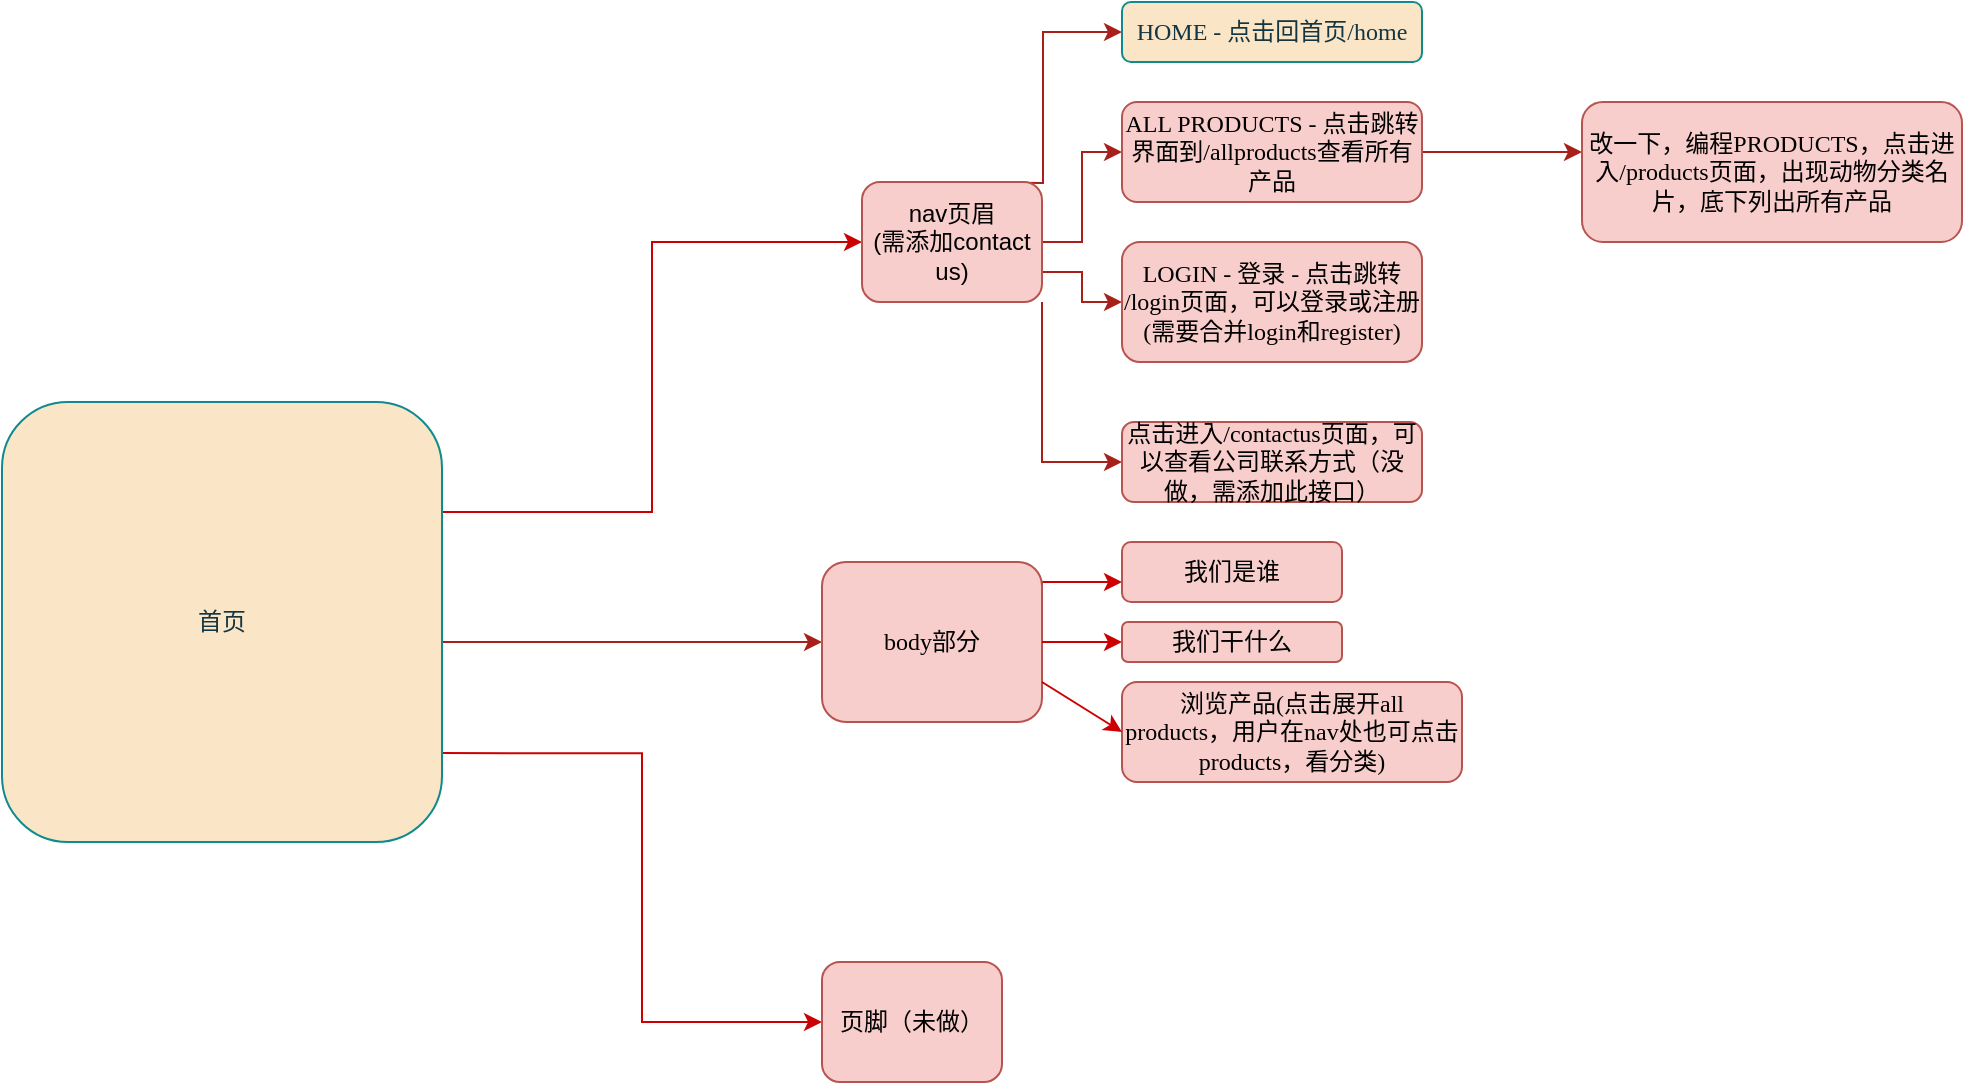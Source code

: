 <mxfile version="21.6.6" type="github">
  <diagram name="Page-1" id="c7558073-3199-34d8-9f00-42111426c3f3">
    <mxGraphModel dx="1050" dy="558" grid="1" gridSize="10" guides="1" tooltips="1" connect="1" arrows="1" fold="1" page="1" pageScale="1" pageWidth="4681" pageHeight="3300" background="none" math="0" shadow="0">
      <root>
        <mxCell id="0" />
        <mxCell id="1" parent="0" />
        <mxCell id="UM6l9qqfgjZKKdTovxeB-113" value="" style="edgeStyle=orthogonalEdgeStyle;rounded=0;orthogonalLoop=1;jettySize=auto;html=1;labelBackgroundColor=none;strokeColor=#A8201A;fontColor=default;exitX=0.995;exitY=0.54;exitDx=0;exitDy=0;exitPerimeter=0;" parent="1" source="UM6l9qqfgjZKKdTovxeB-96" target="UM6l9qqfgjZKKdTovxeB-112" edge="1">
          <mxGeometry relative="1" as="geometry">
            <Array as="points">
              <mxPoint x="219" y="350" />
            </Array>
            <mxPoint x="360" y="320" as="sourcePoint" />
          </mxGeometry>
        </mxCell>
        <mxCell id="9PNgrE8-n2mTORAMEEtZ-1" style="edgeStyle=orthogonalEdgeStyle;rounded=0;orthogonalLoop=1;jettySize=auto;html=1;exitX=1;exitY=0.25;exitDx=0;exitDy=0;entryX=0;entryY=0.5;entryDx=0;entryDy=0;strokeColor=#CC0000;" edge="1" parent="1" source="UM6l9qqfgjZKKdTovxeB-96" target="UM6l9qqfgjZKKdTovxeB-101">
          <mxGeometry relative="1" as="geometry">
            <mxPoint x="340" y="275" as="sourcePoint" />
          </mxGeometry>
        </mxCell>
        <mxCell id="9PNgrE8-n2mTORAMEEtZ-2" style="edgeStyle=orthogonalEdgeStyle;rounded=0;orthogonalLoop=1;jettySize=auto;html=1;entryX=0;entryY=0.5;entryDx=0;entryDy=0;strokeColor=#CC0000;exitX=0.995;exitY=0.798;exitDx=0;exitDy=0;exitPerimeter=0;" edge="1" parent="1" source="UM6l9qqfgjZKKdTovxeB-96" target="UM6l9qqfgjZKKdTovxeB-114">
          <mxGeometry relative="1" as="geometry">
            <mxPoint x="240" y="520" as="sourcePoint" />
            <Array as="points">
              <mxPoint x="320" y="406" />
              <mxPoint x="320" y="540" />
            </Array>
          </mxGeometry>
        </mxCell>
        <mxCell id="UM6l9qqfgjZKKdTovxeB-96" value="首页" style="whiteSpace=wrap;html=1;aspect=fixed;labelBackgroundColor=none;fillColor=#FAE5C7;strokeColor=#0F8B8D;fontColor=#143642;rounded=1;" parent="1" vertex="1">
          <mxGeometry y="230" width="220" height="220" as="geometry" />
        </mxCell>
        <mxCell id="UM6l9qqfgjZKKdTovxeB-103" value="" style="edgeStyle=orthogonalEdgeStyle;rounded=0;orthogonalLoop=1;jettySize=auto;html=1;entryX=0;entryY=0.5;entryDx=0;entryDy=0;labelBackgroundColor=none;strokeColor=#A8201A;fontColor=default;" parent="1" target="UM6l9qqfgjZKKdTovxeB-102" edge="1">
          <mxGeometry relative="1" as="geometry">
            <mxPoint x="480" y="120" as="sourcePoint" />
            <mxPoint x="575" y="60.0" as="targetPoint" />
          </mxGeometry>
        </mxCell>
        <mxCell id="UM6l9qqfgjZKKdTovxeB-105" value="" style="edgeStyle=orthogonalEdgeStyle;rounded=0;orthogonalLoop=1;jettySize=auto;html=1;labelBackgroundColor=none;strokeColor=#A8201A;fontColor=default;" parent="1" source="UM6l9qqfgjZKKdTovxeB-101" target="UM6l9qqfgjZKKdTovxeB-104" edge="1">
          <mxGeometry relative="1" as="geometry" />
        </mxCell>
        <mxCell id="UM6l9qqfgjZKKdTovxeB-107" style="edgeStyle=orthogonalEdgeStyle;rounded=0;orthogonalLoop=1;jettySize=auto;html=1;exitX=1;exitY=0.75;exitDx=0;exitDy=0;entryX=0;entryY=0.5;entryDx=0;entryDy=0;labelBackgroundColor=none;strokeColor=#A8201A;fontColor=default;" parent="1" source="UM6l9qqfgjZKKdTovxeB-101" target="UM6l9qqfgjZKKdTovxeB-106" edge="1">
          <mxGeometry relative="1" as="geometry" />
        </mxCell>
        <mxCell id="UM6l9qqfgjZKKdTovxeB-109" style="edgeStyle=orthogonalEdgeStyle;rounded=0;orthogonalLoop=1;jettySize=auto;html=1;exitX=1;exitY=1;exitDx=0;exitDy=0;entryX=0;entryY=0.5;entryDx=0;entryDy=0;labelBackgroundColor=none;strokeColor=#A8201A;fontColor=default;" parent="1" source="UM6l9qqfgjZKKdTovxeB-101" target="UM6l9qqfgjZKKdTovxeB-108" edge="1">
          <mxGeometry relative="1" as="geometry" />
        </mxCell>
        <mxCell id="UM6l9qqfgjZKKdTovxeB-101" value="nav页眉&lt;br&gt;(需添加contact us)" style="rounded=1;whiteSpace=wrap;html=1;fillColor=#f8cecc;strokeColor=#b85450;labelBackgroundColor=none;" parent="1" vertex="1">
          <mxGeometry x="430" y="120" width="90" height="60" as="geometry" />
        </mxCell>
        <mxCell id="UM6l9qqfgjZKKdTovxeB-102" value="&lt;font face=&quot;Comic Sans MS&quot;&gt;HOME - 点击回首页/home&lt;/font&gt;" style="whiteSpace=wrap;html=1;rounded=1;fillColor=#FAE5C7;strokeColor=#0F8B8D;labelBackgroundColor=none;fontColor=#143642;" parent="1" vertex="1">
          <mxGeometry x="560" y="30" width="150" height="30" as="geometry" />
        </mxCell>
        <mxCell id="UM6l9qqfgjZKKdTovxeB-119" value="" style="edgeStyle=orthogonalEdgeStyle;rounded=0;orthogonalLoop=1;jettySize=auto;html=1;strokeColor=#A8201A;fontColor=#143642;fillColor=#FAE5C7;" parent="1" source="UM6l9qqfgjZKKdTovxeB-104" edge="1">
          <mxGeometry relative="1" as="geometry">
            <mxPoint x="790" y="105" as="targetPoint" />
          </mxGeometry>
        </mxCell>
        <mxCell id="UM6l9qqfgjZKKdTovxeB-104" value="&lt;font face=&quot;Comic Sans MS&quot;&gt;ALL PRODUCTS - 点击跳转界面到/allproducts查看所有产品&lt;/font&gt;" style="whiteSpace=wrap;html=1;rounded=1;fillColor=#f8cecc;strokeColor=#b85450;labelBackgroundColor=none;" parent="1" vertex="1">
          <mxGeometry x="560" y="80" width="150" height="50" as="geometry" />
        </mxCell>
        <mxCell id="UM6l9qqfgjZKKdTovxeB-106" value="&lt;font face=&quot;Comic Sans MS&quot;&gt;LOGIN - 登录 - 点击跳转 /login页面，可以登录或注册(需要合并login和register)&lt;/font&gt;" style="rounded=1;whiteSpace=wrap;html=1;fillColor=#f8cecc;strokeColor=#b85450;labelBackgroundColor=none;" parent="1" vertex="1">
          <mxGeometry x="560" y="150" width="150" height="60" as="geometry" />
        </mxCell>
        <mxCell id="UM6l9qqfgjZKKdTovxeB-108" value="点击进入/contactus页面，可以查看公司联系方式（没做，需添加此接口）" style="rounded=1;whiteSpace=wrap;html=1;fontFamily=Comic Sans MS;fillColor=#f8cecc;strokeColor=#b85450;labelBackgroundColor=none;" parent="1" vertex="1">
          <mxGeometry x="560" y="240" width="150" height="40" as="geometry" />
        </mxCell>
        <mxCell id="9PNgrE8-n2mTORAMEEtZ-4" value="" style="edgeStyle=orthogonalEdgeStyle;rounded=0;orthogonalLoop=1;jettySize=auto;html=1;strokeColor=#CC0000;exitX=1;exitY=0.5;exitDx=0;exitDy=0;" edge="1" parent="1" source="UM6l9qqfgjZKKdTovxeB-112" target="9PNgrE8-n2mTORAMEEtZ-3">
          <mxGeometry relative="1" as="geometry">
            <Array as="points">
              <mxPoint x="520" y="320" />
            </Array>
          </mxGeometry>
        </mxCell>
        <mxCell id="UM6l9qqfgjZKKdTovxeB-112" value="&lt;font face=&quot;Comic Sans MS&quot;&gt;body部分&lt;/font&gt;" style="rounded=1;whiteSpace=wrap;html=1;fillColor=#f8cecc;strokeColor=#b85450;labelBackgroundColor=none;" parent="1" vertex="1">
          <mxGeometry x="410" y="310" width="110" height="80" as="geometry" />
        </mxCell>
        <mxCell id="UM6l9qqfgjZKKdTovxeB-114" value="&lt;font face=&quot;Comic Sans MS&quot;&gt;页脚（未做）&lt;/font&gt;" style="rounded=1;whiteSpace=wrap;html=1;labelBackgroundColor=none;fillColor=#f8cecc;strokeColor=#b85450;" parent="1" vertex="1">
          <mxGeometry x="410" y="510" width="90" height="60" as="geometry" />
        </mxCell>
        <mxCell id="UM6l9qqfgjZKKdTovxeB-118" value="&lt;font face=&quot;Comic Sans MS&quot;&gt;改一下，编程PRODUCTS，点击进入/products页面，出现动物分类名片，底下列出所有产品&lt;/font&gt;" style="whiteSpace=wrap;html=1;rounded=1;fillColor=#f8cecc;strokeColor=#b85450;labelBackgroundColor=none;" parent="1" vertex="1">
          <mxGeometry x="790" y="80" width="190" height="70" as="geometry" />
        </mxCell>
        <mxCell id="9PNgrE8-n2mTORAMEEtZ-3" value="&lt;font&gt;我们是谁&lt;/font&gt;" style="rounded=1;whiteSpace=wrap;html=1;fillColor=#f8cecc;strokeColor=#b85450;labelBackgroundColor=none;fontFamily=Comic Sans MS;" vertex="1" parent="1">
          <mxGeometry x="560" y="300" width="110" height="30" as="geometry" />
        </mxCell>
        <mxCell id="9PNgrE8-n2mTORAMEEtZ-6" value="" style="endArrow=classic;html=1;rounded=0;exitX=1;exitY=0.5;exitDx=0;exitDy=0;strokeColor=#CC0000;" edge="1" parent="1" source="UM6l9qqfgjZKKdTovxeB-112" target="9PNgrE8-n2mTORAMEEtZ-7">
          <mxGeometry width="50" height="50" relative="1" as="geometry">
            <mxPoint x="500" y="320" as="sourcePoint" />
            <mxPoint x="560" y="361" as="targetPoint" />
            <Array as="points" />
          </mxGeometry>
        </mxCell>
        <mxCell id="9PNgrE8-n2mTORAMEEtZ-7" value="我们干什么" style="rounded=1;whiteSpace=wrap;html=1;fillColor=#f8cecc;strokeColor=#b85450;fontFamily=Comic Sans MS;" vertex="1" parent="1">
          <mxGeometry x="560" y="340" width="110" height="20" as="geometry" />
        </mxCell>
        <mxCell id="9PNgrE8-n2mTORAMEEtZ-8" value="浏览产品(点击展开all products，用户在nav处也可点击products，看分类)" style="rounded=1;whiteSpace=wrap;html=1;fillColor=#f8cecc;strokeColor=#b85450;fontFamily=Comic Sans MS;" vertex="1" parent="1">
          <mxGeometry x="560" y="370" width="170" height="50" as="geometry" />
        </mxCell>
        <mxCell id="9PNgrE8-n2mTORAMEEtZ-9" value="" style="endArrow=classic;html=1;rounded=0;exitX=1;exitY=0.75;exitDx=0;exitDy=0;strokeColor=#CC0000;entryX=0;entryY=0.5;entryDx=0;entryDy=0;" edge="1" parent="1" source="UM6l9qqfgjZKKdTovxeB-112" target="9PNgrE8-n2mTORAMEEtZ-8">
          <mxGeometry width="50" height="50" relative="1" as="geometry">
            <mxPoint x="530" y="360" as="sourcePoint" />
            <mxPoint x="570" y="360" as="targetPoint" />
            <Array as="points" />
          </mxGeometry>
        </mxCell>
      </root>
    </mxGraphModel>
  </diagram>
</mxfile>
